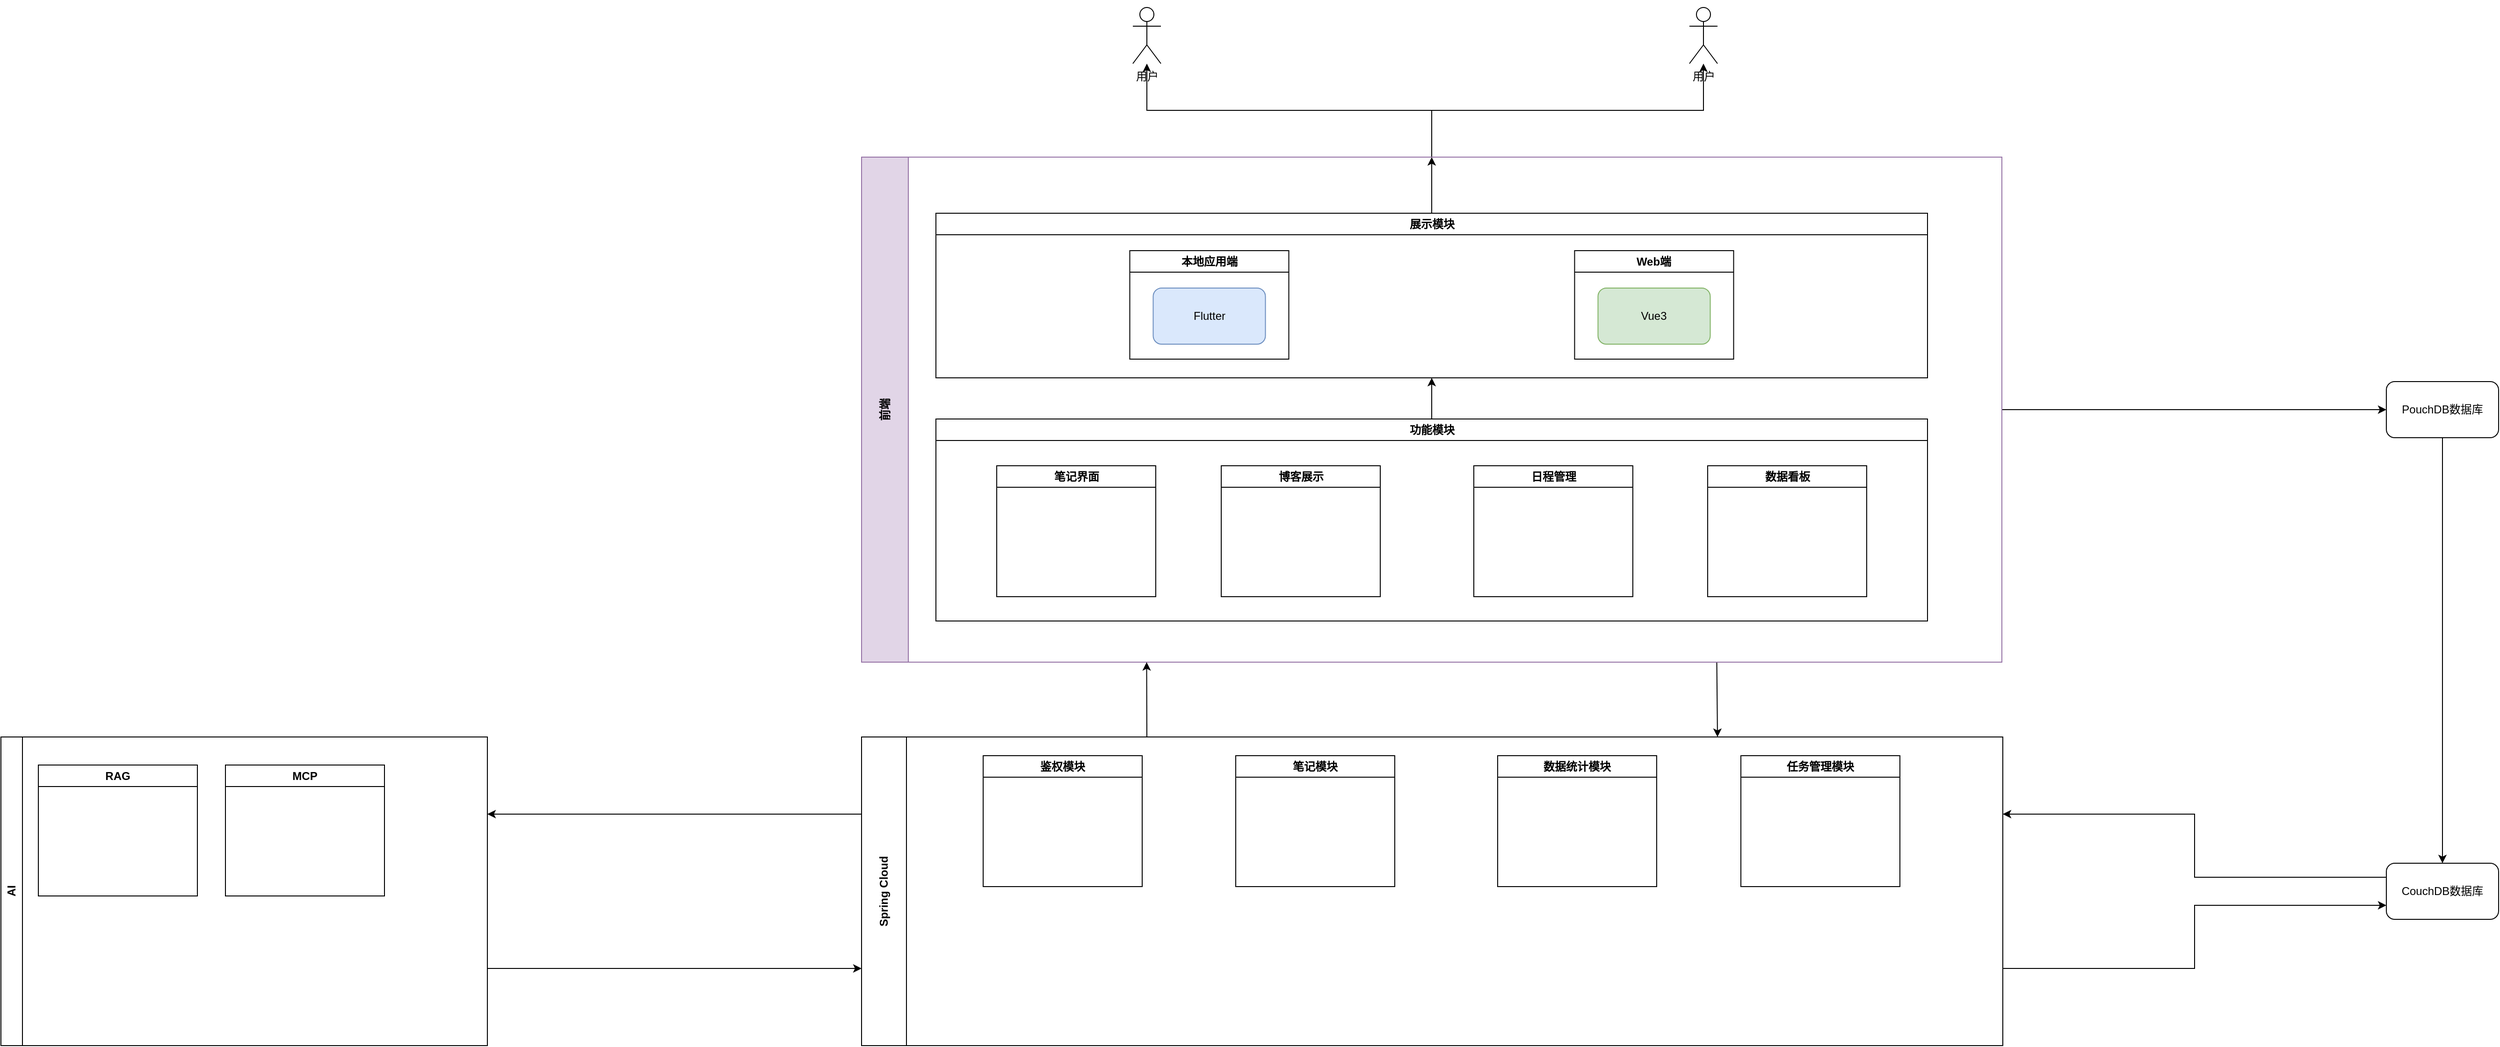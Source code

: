 <mxfile version="26.2.14">
  <diagram name="第 1 页" id="hgxA84uFAGLbT_i_ZHmX">
    <mxGraphModel dx="1493" dy="876" grid="1" gridSize="10" guides="1" tooltips="1" connect="1" arrows="1" fold="1" page="1" pageScale="1" pageWidth="3300" pageHeight="2339" math="0" shadow="0">
      <root>
        <mxCell id="0" />
        <mxCell id="1" parent="0" />
        <mxCell id="yj0dncIzRizpLJcmr-Et-2" value="用户" style="shape=umlActor;verticalLabelPosition=bottom;verticalAlign=top;html=1;outlineConnect=0;align=center;" parent="1" vertex="1">
          <mxGeometry x="1915" y="420" width="30" height="60" as="geometry" />
        </mxCell>
        <mxCell id="yj0dncIzRizpLJcmr-Et-60" style="edgeStyle=none;rounded=0;orthogonalLoop=1;jettySize=auto;html=1;entryX=0;entryY=0.5;entryDx=0;entryDy=0;" parent="1" source="yj0dncIzRizpLJcmr-Et-36" target="yj0dncIzRizpLJcmr-Et-54" edge="1">
          <mxGeometry relative="1" as="geometry" />
        </mxCell>
        <mxCell id="0nHK9SWeEJoY91TjhR7_-15" style="edgeStyle=orthogonalEdgeStyle;rounded=0;orthogonalLoop=1;jettySize=auto;html=1;exitX=0.5;exitY=0;exitDx=0;exitDy=0;" parent="1" source="yj0dncIzRizpLJcmr-Et-36" target="yj0dncIzRizpLJcmr-Et-2" edge="1">
          <mxGeometry relative="1" as="geometry" />
        </mxCell>
        <mxCell id="0nHK9SWeEJoY91TjhR7_-24" style="edgeStyle=orthogonalEdgeStyle;rounded=0;orthogonalLoop=1;jettySize=auto;html=1;exitX=0.5;exitY=0;exitDx=0;exitDy=0;" parent="1" source="yj0dncIzRizpLJcmr-Et-36" target="0nHK9SWeEJoY91TjhR7_-18" edge="1">
          <mxGeometry relative="1" as="geometry" />
        </mxCell>
        <mxCell id="QXPddEUmbmZqSIX-B10B-20" style="edgeStyle=none;rounded=0;orthogonalLoop=1;jettySize=auto;html=1;exitX=0.75;exitY=1;exitDx=0;exitDy=0;entryX=0.75;entryY=0;entryDx=0;entryDy=0;" edge="1" parent="1" source="yj0dncIzRizpLJcmr-Et-36" target="yj0dncIzRizpLJcmr-Et-39">
          <mxGeometry relative="1" as="geometry" />
        </mxCell>
        <mxCell id="yj0dncIzRizpLJcmr-Et-36" value="前端" style="swimlane;horizontal=0;whiteSpace=wrap;html=1;startSize=50;fillStyle=auto;glass=0;fillColor=#E1D5E7;strokeColor=#9673a6;swimlaneFillColor=default;" parent="1" vertex="1">
          <mxGeometry x="1030" y="580" width="1219" height="540" as="geometry">
            <mxRectangle x="110" y="150" width="40" height="140" as="alternateBounds" />
          </mxGeometry>
        </mxCell>
        <mxCell id="QXPddEUmbmZqSIX-B10B-18" style="edgeStyle=none;rounded=0;orthogonalLoop=1;jettySize=auto;html=1;exitX=0.5;exitY=0;exitDx=0;exitDy=0;entryX=0.5;entryY=1;entryDx=0;entryDy=0;" edge="1" parent="yj0dncIzRizpLJcmr-Et-36" source="QXPddEUmbmZqSIX-B10B-8" target="QXPddEUmbmZqSIX-B10B-9">
          <mxGeometry relative="1" as="geometry" />
        </mxCell>
        <mxCell id="QXPddEUmbmZqSIX-B10B-8" value="功能模块" style="swimlane;whiteSpace=wrap;html=1;" vertex="1" parent="yj0dncIzRizpLJcmr-Et-36">
          <mxGeometry x="79.5" y="280" width="1060" height="216" as="geometry" />
        </mxCell>
        <mxCell id="0nHK9SWeEJoY91TjhR7_-8" value="数据看板" style="swimlane;whiteSpace=wrap;html=1;" parent="QXPddEUmbmZqSIX-B10B-8" vertex="1">
          <mxGeometry x="825" y="50" width="170" height="140" as="geometry" />
        </mxCell>
        <mxCell id="0nHK9SWeEJoY91TjhR7_-26" value="日程管理" style="swimlane;whiteSpace=wrap;html=1;" parent="QXPddEUmbmZqSIX-B10B-8" vertex="1">
          <mxGeometry x="575" y="50" width="170" height="140" as="geometry" />
        </mxCell>
        <mxCell id="0nHK9SWeEJoY91TjhR7_-10" value="博客展示" style="swimlane;whiteSpace=wrap;html=1;" parent="QXPddEUmbmZqSIX-B10B-8" vertex="1">
          <mxGeometry x="305" y="50" width="170" height="140" as="geometry" />
        </mxCell>
        <mxCell id="0nHK9SWeEJoY91TjhR7_-27" value="笔记界面" style="swimlane;whiteSpace=wrap;html=1;" parent="QXPddEUmbmZqSIX-B10B-8" vertex="1">
          <mxGeometry x="65" y="50" width="170" height="140" as="geometry" />
        </mxCell>
        <mxCell id="QXPddEUmbmZqSIX-B10B-17" style="edgeStyle=none;rounded=0;orthogonalLoop=1;jettySize=auto;html=1;entryX=0.5;entryY=0;entryDx=0;entryDy=0;" edge="1" parent="yj0dncIzRizpLJcmr-Et-36" source="QXPddEUmbmZqSIX-B10B-9" target="yj0dncIzRizpLJcmr-Et-36">
          <mxGeometry relative="1" as="geometry">
            <mxPoint x="630" y="4" as="targetPoint" />
          </mxGeometry>
        </mxCell>
        <mxCell id="QXPddEUmbmZqSIX-B10B-9" value="展示模块" style="swimlane;whiteSpace=wrap;html=1;" vertex="1" parent="yj0dncIzRizpLJcmr-Et-36">
          <mxGeometry x="79.5" y="60" width="1060" height="176" as="geometry" />
        </mxCell>
        <mxCell id="0nHK9SWeEJoY91TjhR7_-39" value="Web端" style="swimlane;whiteSpace=wrap;html=1;" parent="QXPddEUmbmZqSIX-B10B-9" vertex="1">
          <mxGeometry x="682.75" y="40" width="170" height="116" as="geometry" />
        </mxCell>
        <mxCell id="0nHK9SWeEJoY91TjhR7_-40" value="Vue3" style="rounded=1;whiteSpace=wrap;html=1;fillColor=#d5e8d4;strokeColor=#82b366;" parent="0nHK9SWeEJoY91TjhR7_-39" vertex="1">
          <mxGeometry x="25" y="40" width="120" height="60" as="geometry" />
        </mxCell>
        <mxCell id="0nHK9SWeEJoY91TjhR7_-38" value="本地应用端" style="swimlane;whiteSpace=wrap;html=1;" parent="QXPddEUmbmZqSIX-B10B-9" vertex="1">
          <mxGeometry x="207.25" y="40" width="170" height="116" as="geometry" />
        </mxCell>
        <mxCell id="0nHK9SWeEJoY91TjhR7_-36" value="Flutter" style="rounded=1;whiteSpace=wrap;html=1;fillColor=#dae8fc;strokeColor=#6c8ebf;" parent="0nHK9SWeEJoY91TjhR7_-38" vertex="1">
          <mxGeometry x="25" y="40" width="120" height="60" as="geometry" />
        </mxCell>
        <mxCell id="0nHK9SWeEJoY91TjhR7_-23" style="edgeStyle=orthogonalEdgeStyle;rounded=0;orthogonalLoop=1;jettySize=auto;html=1;exitX=1;exitY=0.75;exitDx=0;exitDy=0;entryX=0;entryY=0.75;entryDx=0;entryDy=0;" parent="1" source="yj0dncIzRizpLJcmr-Et-39" target="yj0dncIzRizpLJcmr-Et-55" edge="1">
          <mxGeometry relative="1" as="geometry" />
        </mxCell>
        <mxCell id="0nHK9SWeEJoY91TjhR7_-56" style="edgeStyle=orthogonalEdgeStyle;rounded=0;orthogonalLoop=1;jettySize=auto;html=1;exitX=0;exitY=0.25;exitDx=0;exitDy=0;entryX=1;entryY=0.25;entryDx=0;entryDy=0;" parent="1" source="yj0dncIzRizpLJcmr-Et-39" target="0nHK9SWeEJoY91TjhR7_-46" edge="1">
          <mxGeometry relative="1" as="geometry" />
        </mxCell>
        <mxCell id="QXPddEUmbmZqSIX-B10B-19" style="edgeStyle=none;rounded=0;orthogonalLoop=1;jettySize=auto;html=1;exitX=0.25;exitY=0;exitDx=0;exitDy=0;entryX=0.25;entryY=1;entryDx=0;entryDy=0;" edge="1" parent="1" source="yj0dncIzRizpLJcmr-Et-39" target="yj0dncIzRizpLJcmr-Et-36">
          <mxGeometry relative="1" as="geometry" />
        </mxCell>
        <mxCell id="yj0dncIzRizpLJcmr-Et-39" value="Spring Cloud" style="swimlane;horizontal=0;whiteSpace=wrap;html=1;startSize=48;" parent="1" vertex="1">
          <mxGeometry x="1030" y="1200" width="1220" height="330" as="geometry">
            <mxRectangle x="110" y="390" width="40" height="140" as="alternateBounds" />
          </mxGeometry>
        </mxCell>
        <mxCell id="0nHK9SWeEJoY91TjhR7_-3" value="笔记模块" style="swimlane;whiteSpace=wrap;html=1;" parent="yj0dncIzRizpLJcmr-Et-39" vertex="1">
          <mxGeometry x="400" y="20" width="170" height="140" as="geometry" />
        </mxCell>
        <mxCell id="0nHK9SWeEJoY91TjhR7_-5" value="鉴权模块" style="swimlane;whiteSpace=wrap;html=1;" parent="yj0dncIzRizpLJcmr-Et-39" vertex="1">
          <mxGeometry x="130" y="20" width="170" height="140" as="geometry" />
        </mxCell>
        <mxCell id="0nHK9SWeEJoY91TjhR7_-45" value="数据统计模块" style="swimlane;whiteSpace=wrap;html=1;" parent="yj0dncIzRizpLJcmr-Et-39" vertex="1">
          <mxGeometry x="680" y="20" width="170" height="140" as="geometry" />
        </mxCell>
        <mxCell id="QXPddEUmbmZqSIX-B10B-21" value="任务管理模块" style="swimlane;whiteSpace=wrap;html=1;" vertex="1" parent="yj0dncIzRizpLJcmr-Et-39">
          <mxGeometry x="940" y="20" width="170" height="140" as="geometry" />
        </mxCell>
        <mxCell id="yj0dncIzRizpLJcmr-Et-48" style="edgeStyle=none;rounded=0;orthogonalLoop=1;jettySize=auto;html=1;exitX=0.5;exitY=0;exitDx=0;exitDy=0;exitPerimeter=0;" parent="1" source="yj0dncIzRizpLJcmr-Et-2" target="yj0dncIzRizpLJcmr-Et-2" edge="1">
          <mxGeometry relative="1" as="geometry" />
        </mxCell>
        <mxCell id="yj0dncIzRizpLJcmr-Et-59" style="edgeStyle=none;rounded=0;orthogonalLoop=1;jettySize=auto;html=1;entryX=0.5;entryY=0;entryDx=0;entryDy=0;" parent="1" source="yj0dncIzRizpLJcmr-Et-54" target="yj0dncIzRizpLJcmr-Et-55" edge="1">
          <mxGeometry relative="1" as="geometry" />
        </mxCell>
        <mxCell id="yj0dncIzRizpLJcmr-Et-54" value="PouchDB数据库" style="rounded=1;whiteSpace=wrap;html=1;" parent="1" vertex="1">
          <mxGeometry x="2660" y="820" width="120" height="60" as="geometry" />
        </mxCell>
        <mxCell id="0nHK9SWeEJoY91TjhR7_-22" style="edgeStyle=orthogonalEdgeStyle;rounded=0;orthogonalLoop=1;jettySize=auto;html=1;exitX=0;exitY=0.25;exitDx=0;exitDy=0;entryX=1;entryY=0.25;entryDx=0;entryDy=0;" parent="1" source="yj0dncIzRizpLJcmr-Et-55" target="yj0dncIzRizpLJcmr-Et-39" edge="1">
          <mxGeometry relative="1" as="geometry" />
        </mxCell>
        <mxCell id="yj0dncIzRizpLJcmr-Et-55" value="CouchDB数据库" style="rounded=1;whiteSpace=wrap;html=1;" parent="1" vertex="1">
          <mxGeometry x="2660" y="1335" width="120" height="60" as="geometry" />
        </mxCell>
        <mxCell id="0nHK9SWeEJoY91TjhR7_-18" value="用户" style="shape=umlActor;verticalLabelPosition=bottom;verticalAlign=top;html=1;outlineConnect=0;" parent="1" vertex="1">
          <mxGeometry x="1320" y="420" width="30" height="60" as="geometry" />
        </mxCell>
        <mxCell id="0nHK9SWeEJoY91TjhR7_-57" style="edgeStyle=orthogonalEdgeStyle;rounded=0;orthogonalLoop=1;jettySize=auto;html=1;exitX=1;exitY=0.75;exitDx=0;exitDy=0;entryX=0;entryY=0.75;entryDx=0;entryDy=0;" parent="1" source="0nHK9SWeEJoY91TjhR7_-46" target="yj0dncIzRizpLJcmr-Et-39" edge="1">
          <mxGeometry relative="1" as="geometry" />
        </mxCell>
        <mxCell id="0nHK9SWeEJoY91TjhR7_-46" value="AI" style="swimlane;horizontal=0;whiteSpace=wrap;html=1;" parent="1" vertex="1">
          <mxGeometry x="110" y="1200" width="520" height="330" as="geometry" />
        </mxCell>
        <mxCell id="0nHK9SWeEJoY91TjhR7_-49" value="RAG" style="swimlane;whiteSpace=wrap;html=1;" parent="0nHK9SWeEJoY91TjhR7_-46" vertex="1">
          <mxGeometry x="40" y="30" width="170" height="140" as="geometry" />
        </mxCell>
        <mxCell id="0nHK9SWeEJoY91TjhR7_-53" value="MCP" style="swimlane;whiteSpace=wrap;html=1;" parent="0nHK9SWeEJoY91TjhR7_-46" vertex="1">
          <mxGeometry x="240" y="30" width="170" height="140" as="geometry" />
        </mxCell>
      </root>
    </mxGraphModel>
  </diagram>
</mxfile>
